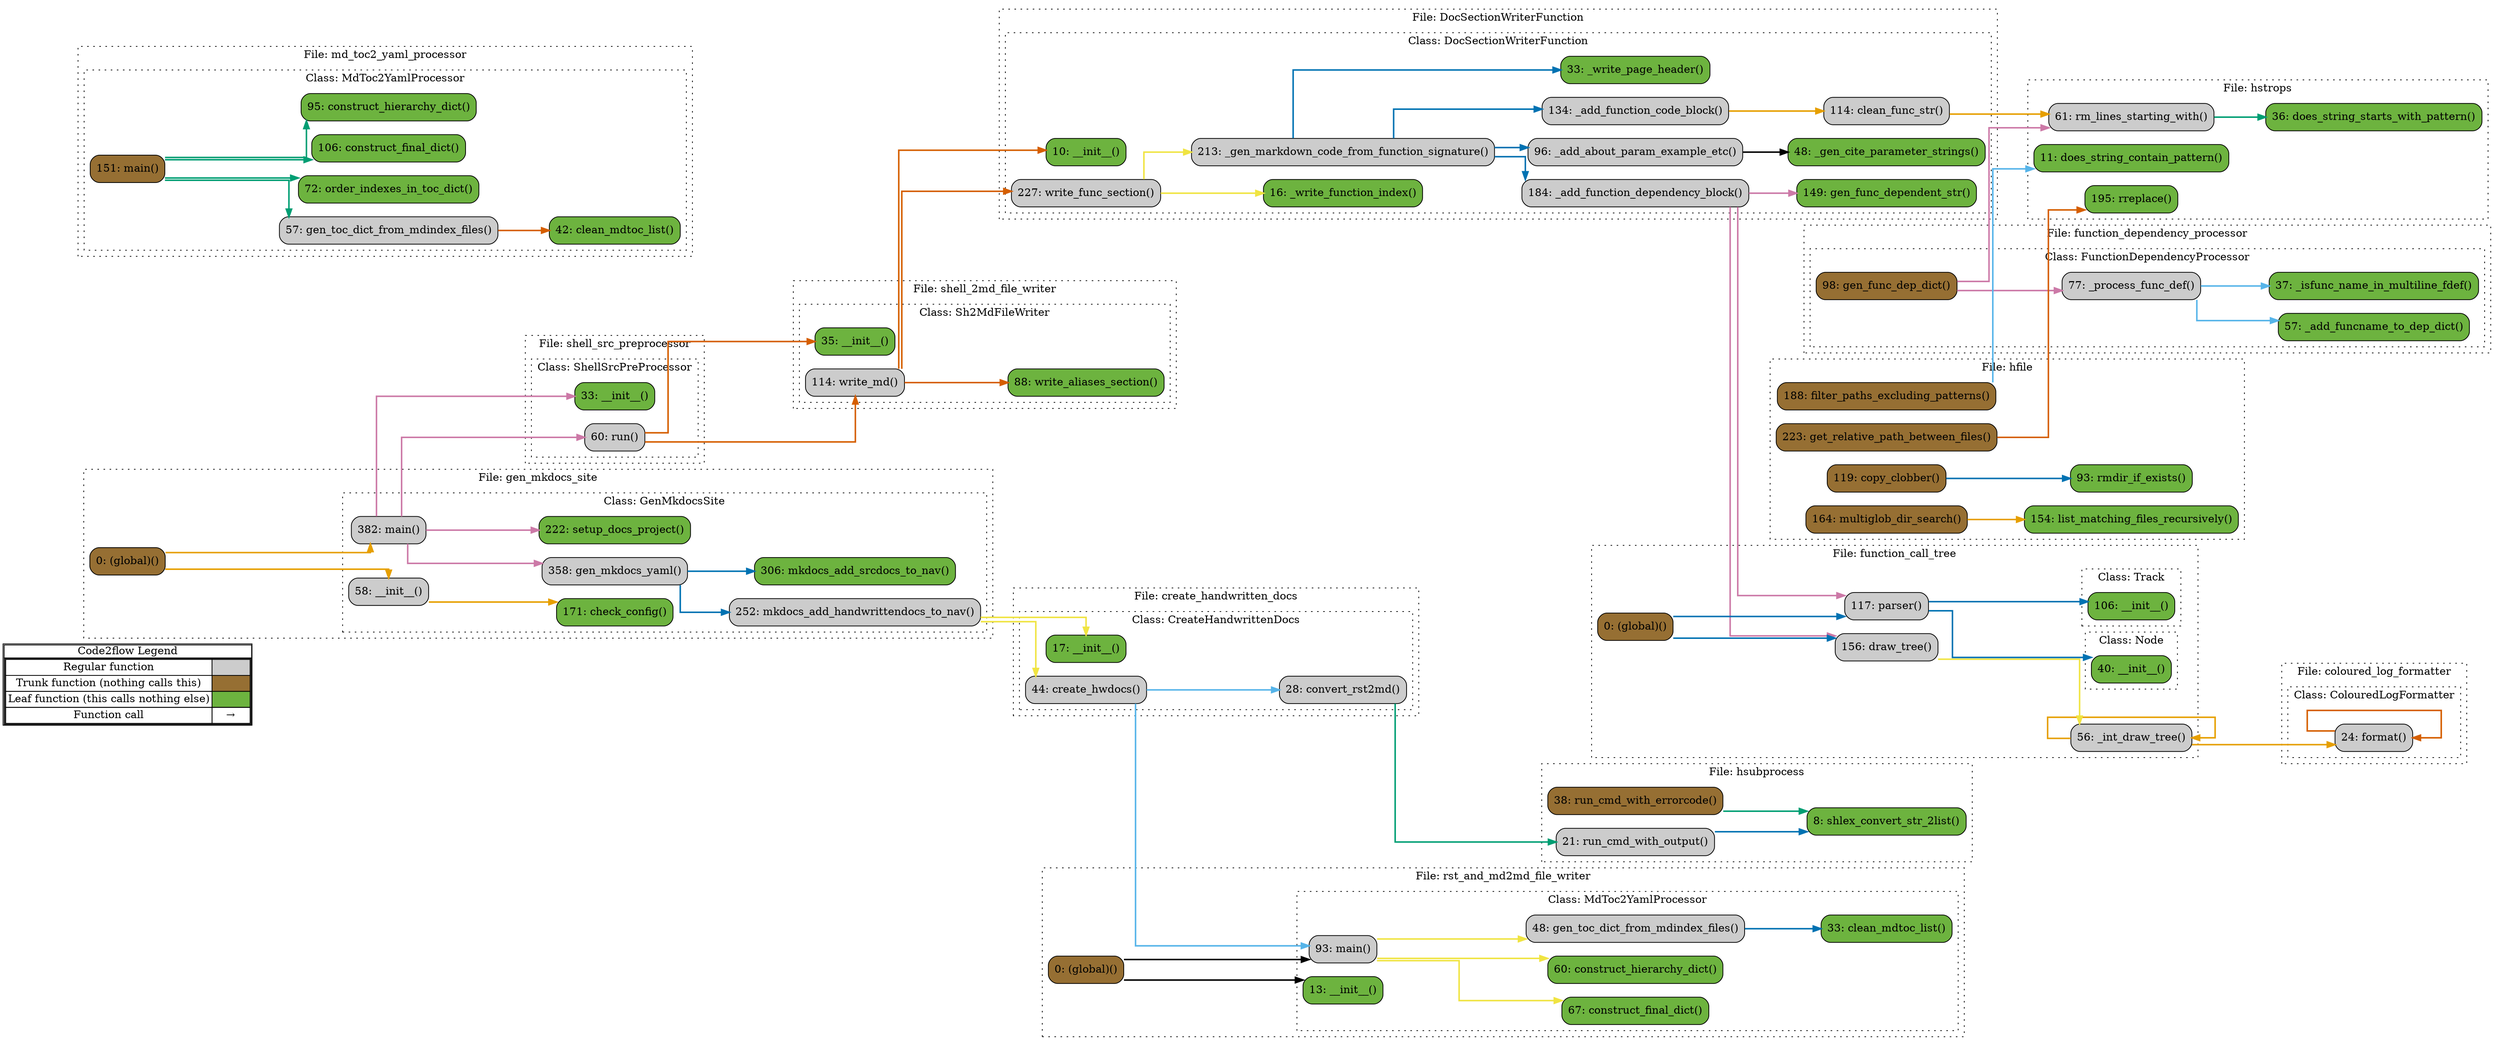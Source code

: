 digraph G {
concentrate=true;
splines="ortho";
rankdir="LR";
subgraph legend{
    rank = min;
    label = "legend";
    Legend [shape=none, margin=0, label = <
        <table cellspacing="0" cellpadding="0" border="1"><tr><td>Code2flow Legend</td></tr><tr><td>
        <table cellspacing="0">
        <tr><td>Regular function</td><td width="50px" bgcolor='#cccccc'></td></tr>
        <tr><td>Trunk function (nothing calls this)</td><td bgcolor='#966F33'></td></tr>
        <tr><td>Leaf function (this calls nothing else)</td><td bgcolor='#6db33f'></td></tr>
        <tr><td>Function call</td><td><font color='black'>&#8594;</font></td></tr>
        </table></td></tr></table>
        >];
}node_42b9b216 [label="10: __init__()" name="DocSectionWriterFunction::DocSectionWriterFunction.__init__" shape="rect" style="rounded,filled" fillcolor="#6db33f" ];
node_f7f15be8 [label="96: _add_about_param_example_etc()" name="DocSectionWriterFunction::DocSectionWriterFunction._add_about_param_example_etc" shape="rect" style="rounded,filled" fillcolor="#cccccc" ];
node_f580d339 [label="134: _add_function_code_block()" name="DocSectionWriterFunction::DocSectionWriterFunction._add_function_code_block" shape="rect" style="rounded,filled" fillcolor="#cccccc" ];
node_15ee813f [label="184: _add_function_dependency_block()" name="DocSectionWriterFunction::DocSectionWriterFunction._add_function_dependency_block" shape="rect" style="rounded,filled" fillcolor="#cccccc" ];
node_d425f8fb [label="48: _gen_cite_parameter_strings()" name="DocSectionWriterFunction::DocSectionWriterFunction._gen_cite_parameter_strings" shape="rect" style="rounded,filled" fillcolor="#6db33f" ];
node_a63b48a5 [label="213: _gen_markdown_code_from_function_signature()" name="DocSectionWriterFunction::DocSectionWriterFunction._gen_markdown_code_from_function_signature" shape="rect" style="rounded,filled" fillcolor="#cccccc" ];
node_f58c2104 [label="16: _write_function_index()" name="DocSectionWriterFunction::DocSectionWriterFunction._write_function_index" shape="rect" style="rounded,filled" fillcolor="#6db33f" ];
node_475d473a [label="33: _write_page_header()" name="DocSectionWriterFunction::DocSectionWriterFunction._write_page_header" shape="rect" style="rounded,filled" fillcolor="#6db33f" ];
node_3d0da199 [label="114: clean_func_str()" name="DocSectionWriterFunction::DocSectionWriterFunction.clean_func_str" shape="rect" style="rounded,filled" fillcolor="#cccccc" ];
node_4732522d [label="149: gen_func_dependent_str()" name="DocSectionWriterFunction::DocSectionWriterFunction.gen_func_dependent_str" shape="rect" style="rounded,filled" fillcolor="#6db33f" ];
node_aacc7774 [label="227: write_func_section()" name="DocSectionWriterFunction::DocSectionWriterFunction.write_func_section" shape="rect" style="rounded,filled" fillcolor="#cccccc" ];
node_26ad734e [label="24: format()" name="coloured_log_formatter::ColouredLogFormatter.format" shape="rect" style="rounded,filled" fillcolor="#cccccc" ];
node_206cfce6 [label="17: __init__()" name="create_handwritten_docs::CreateHandwrittenDocs.__init__" shape="rect" style="rounded,filled" fillcolor="#6db33f" ];
node_3163807b [label="28: convert_rst2md()" name="create_handwritten_docs::CreateHandwrittenDocs.convert_rst2md" shape="rect" style="rounded,filled" fillcolor="#cccccc" ];
node_fae57e82 [label="44: create_hwdocs()" name="create_handwritten_docs::CreateHandwrittenDocs.create_hwdocs" shape="rect" style="rounded,filled" fillcolor="#cccccc" ];
node_43d57be5 [label="0: (global)()" name="function_call_tree::(global)" shape="rect" style="rounded,filled" fillcolor="#966F33" ];
node_58d40503 [label="40: __init__()" name="function_call_tree::Node.__init__" shape="rect" style="rounded,filled" fillcolor="#6db33f" ];
node_95bbdab4 [label="106: __init__()" name="function_call_tree::Track.__init__" shape="rect" style="rounded,filled" fillcolor="#6db33f" ];
node_a9933201 [label="56: _int_draw_tree()" name="function_call_tree::_int_draw_tree" shape="rect" style="rounded,filled" fillcolor="#cccccc" ];
node_0d03a35c [label="156: draw_tree()" name="function_call_tree::draw_tree" shape="rect" style="rounded,filled" fillcolor="#cccccc" ];
node_082befb5 [label="117: parser()" name="function_call_tree::parser" shape="rect" style="rounded,filled" fillcolor="#cccccc" ];
node_d5bfef57 [label="57: _add_funcname_to_dep_dict()" name="function_dependency_processor::FunctionDependencyProcessor._add_funcname_to_dep_dict" shape="rect" style="rounded,filled" fillcolor="#6db33f" ];
node_f7bb9f0e [label="37: _isfunc_name_in_multiline_fdef()" name="function_dependency_processor::FunctionDependencyProcessor._isfunc_name_in_multiline_fdef" shape="rect" style="rounded,filled" fillcolor="#6db33f" ];
node_759283ba [label="77: _process_func_def()" name="function_dependency_processor::FunctionDependencyProcessor._process_func_def" shape="rect" style="rounded,filled" fillcolor="#cccccc" ];
node_e2c18e4f [label="98: gen_func_dep_dict()" name="function_dependency_processor::FunctionDependencyProcessor.gen_func_dep_dict" shape="rect" style="rounded,filled" fillcolor="#966F33" ];
node_c8128d69 [label="0: (global)()" name="gen_mkdocs_site::(global)" shape="rect" style="rounded,filled" fillcolor="#966F33" ];
node_f17181b9 [label="58: __init__()" name="gen_mkdocs_site::GenMkdocsSite.__init__" shape="rect" style="rounded,filled" fillcolor="#cccccc" ];
node_9f7e1d88 [label="171: check_config()" name="gen_mkdocs_site::GenMkdocsSite.check_config" shape="rect" style="rounded,filled" fillcolor="#6db33f" ];
node_a356b0ad [label="358: gen_mkdocs_yaml()" name="gen_mkdocs_site::GenMkdocsSite.gen_mkdocs_yaml" shape="rect" style="rounded,filled" fillcolor="#cccccc" ];
node_5c7812ef [label="382: main()" name="gen_mkdocs_site::GenMkdocsSite.main" shape="rect" style="rounded,filled" fillcolor="#cccccc" ];
node_0004a704 [label="252: mkdocs_add_handwrittendocs_to_nav()" name="gen_mkdocs_site::GenMkdocsSite.mkdocs_add_handwrittendocs_to_nav" shape="rect" style="rounded,filled" fillcolor="#cccccc" ];
node_aacad354 [label="306: mkdocs_add_srcdocs_to_nav()" name="gen_mkdocs_site::GenMkdocsSite.mkdocs_add_srcdocs_to_nav" shape="rect" style="rounded,filled" fillcolor="#6db33f" ];
node_a15b7737 [label="222: setup_docs_project()" name="gen_mkdocs_site::GenMkdocsSite.setup_docs_project" shape="rect" style="rounded,filled" fillcolor="#6db33f" ];
node_57abf495 [label="119: copy_clobber()" name="hfile::copy_clobber" shape="rect" style="rounded,filled" fillcolor="#966F33" ];
node_b9973ae2 [label="188: filter_paths_excluding_patterns()" name="hfile::filter_paths_excluding_patterns" shape="rect" style="rounded,filled" fillcolor="#966F33" ];
node_f84c2636 [label="223: get_relative_path_between_files()" name="hfile::get_relative_path_between_files" shape="rect" style="rounded,filled" fillcolor="#966F33" ];
node_34e8c140 [label="154: list_matching_files_recursively()" name="hfile::list_matching_files_recursively" shape="rect" style="rounded,filled" fillcolor="#6db33f" ];
node_dcadd4b1 [label="164: multiglob_dir_search()" name="hfile::multiglob_dir_search" shape="rect" style="rounded,filled" fillcolor="#966F33" ];
node_ac080b9b [label="93: rmdir_if_exists()" name="hfile::rmdir_if_exists" shape="rect" style="rounded,filled" fillcolor="#6db33f" ];
node_eb726011 [label="11: does_string_contain_pattern()" name="hstrops::does_string_contain_pattern" shape="rect" style="rounded,filled" fillcolor="#6db33f" ];
node_90db7e70 [label="36: does_string_starts_with_pattern()" name="hstrops::does_string_starts_with_pattern" shape="rect" style="rounded,filled" fillcolor="#6db33f" ];
node_8c9ca6eb [label="61: rm_lines_starting_with()" name="hstrops::rm_lines_starting_with" shape="rect" style="rounded,filled" fillcolor="#cccccc" ];
node_fd471900 [label="195: rreplace()" name="hstrops::rreplace" shape="rect" style="rounded,filled" fillcolor="#6db33f" ];
node_e0df3643 [label="38: run_cmd_with_errorcode()" name="hsubprocess::run_cmd_with_errorcode" shape="rect" style="rounded,filled" fillcolor="#966F33" ];
node_4db2d6dd [label="21: run_cmd_with_output()" name="hsubprocess::run_cmd_with_output" shape="rect" style="rounded,filled" fillcolor="#cccccc" ];
node_1e3227b8 [label="8: shlex_convert_str_2list()" name="hsubprocess::shlex_convert_str_2list" shape="rect" style="rounded,filled" fillcolor="#6db33f" ];
node_59929cdd [label="42: clean_mdtoc_list()" name="md_toc2_yaml_processor::MdToc2YamlProcessor.clean_mdtoc_list" shape="rect" style="rounded,filled" fillcolor="#6db33f" ];
node_61e154a2 [label="106: construct_final_dict()" name="md_toc2_yaml_processor::MdToc2YamlProcessor.construct_final_dict" shape="rect" style="rounded,filled" fillcolor="#6db33f" ];
node_597c57bc [label="95: construct_hierarchy_dict()" name="md_toc2_yaml_processor::MdToc2YamlProcessor.construct_hierarchy_dict" shape="rect" style="rounded,filled" fillcolor="#6db33f" ];
node_3d2b06d6 [label="57: gen_toc_dict_from_mdindex_files()" name="md_toc2_yaml_processor::MdToc2YamlProcessor.gen_toc_dict_from_mdindex_files" shape="rect" style="rounded,filled" fillcolor="#cccccc" ];
node_0b5cc4db [label="151: main()" name="md_toc2_yaml_processor::MdToc2YamlProcessor.main" shape="rect" style="rounded,filled" fillcolor="#966F33" ];
node_cabe436c [label="72: order_indexes_in_toc_dict()" name="md_toc2_yaml_processor::MdToc2YamlProcessor.order_indexes_in_toc_dict" shape="rect" style="rounded,filled" fillcolor="#6db33f" ];
node_9a10c448 [label="0: (global)()" name="rst_and_md2md_file_writer::(global)" shape="rect" style="rounded,filled" fillcolor="#966F33" ];
node_cc7280a5 [label="13: __init__()" name="rst_and_md2md_file_writer::MdToc2YamlProcessor.__init__" shape="rect" style="rounded,filled" fillcolor="#6db33f" ];
node_870ebf61 [label="33: clean_mdtoc_list()" name="rst_and_md2md_file_writer::MdToc2YamlProcessor.clean_mdtoc_list" shape="rect" style="rounded,filled" fillcolor="#6db33f" ];
node_71dd0962 [label="67: construct_final_dict()" name="rst_and_md2md_file_writer::MdToc2YamlProcessor.construct_final_dict" shape="rect" style="rounded,filled" fillcolor="#6db33f" ];
node_f8d8273d [label="60: construct_hierarchy_dict()" name="rst_and_md2md_file_writer::MdToc2YamlProcessor.construct_hierarchy_dict" shape="rect" style="rounded,filled" fillcolor="#6db33f" ];
node_034fd9e5 [label="48: gen_toc_dict_from_mdindex_files()" name="rst_and_md2md_file_writer::MdToc2YamlProcessor.gen_toc_dict_from_mdindex_files" shape="rect" style="rounded,filled" fillcolor="#cccccc" ];
node_e32cb5f4 [label="93: main()" name="rst_and_md2md_file_writer::MdToc2YamlProcessor.main" shape="rect" style="rounded,filled" fillcolor="#cccccc" ];
node_552d8e35 [label="35: __init__()" name="shell_2md_file_writer::Sh2MdFileWriter.__init__" shape="rect" style="rounded,filled" fillcolor="#6db33f" ];
node_83887c8e [label="88: write_aliases_section()" name="shell_2md_file_writer::Sh2MdFileWriter.write_aliases_section" shape="rect" style="rounded,filled" fillcolor="#6db33f" ];
node_d3d8474e [label="114: write_md()" name="shell_2md_file_writer::Sh2MdFileWriter.write_md" shape="rect" style="rounded,filled" fillcolor="#cccccc" ];
node_431ec943 [label="33: __init__()" name="shell_src_preprocessor::ShellSrcPreProcessor.__init__" shape="rect" style="rounded,filled" fillcolor="#6db33f" ];
node_87246a16 [label="60: run()" name="shell_src_preprocessor::ShellSrcPreProcessor.run" shape="rect" style="rounded,filled" fillcolor="#cccccc" ];
node_f7f15be8 -> node_d425f8fb [color="#000000" penwidth="2"];
node_f580d339 -> node_3d0da199 [color="#E69F00" penwidth="2"];
node_15ee813f -> node_4732522d [color="#CC79A7" penwidth="2"];
node_15ee813f -> node_0d03a35c [color="#CC79A7" penwidth="2"];
node_15ee813f -> node_082befb5 [color="#CC79A7" penwidth="2"];
node_a63b48a5 -> node_f7f15be8 [color="#0072B2" penwidth="2"];
node_a63b48a5 -> node_f580d339 [color="#0072B2" penwidth="2"];
node_a63b48a5 -> node_15ee813f [color="#0072B2" penwidth="2"];
node_a63b48a5 -> node_475d473a [color="#0072B2" penwidth="2"];
node_3d0da199 -> node_8c9ca6eb [color="#E69F00" penwidth="2"];
node_aacc7774 -> node_a63b48a5 [color="#F0E442" penwidth="2"];
node_aacc7774 -> node_f58c2104 [color="#F0E442" penwidth="2"];
node_26ad734e -> node_26ad734e [color="#D55E00" penwidth="2"];
node_3163807b -> node_4db2d6dd [color="#009E73" penwidth="2"];
node_fae57e82 -> node_3163807b [color="#56B4E9" penwidth="2"];
node_fae57e82 -> node_e32cb5f4 [color="#56B4E9" penwidth="2"];
node_43d57be5 -> node_0d03a35c [color="#0072B2" penwidth="2"];
node_43d57be5 -> node_082befb5 [color="#0072B2" penwidth="2"];
node_a9933201 -> node_26ad734e [color="#E69F00" penwidth="2"];
node_a9933201 -> node_26ad734e [color="#E69F00" penwidth="2"];
node_a9933201 -> node_a9933201 [color="#E69F00" penwidth="2"];
node_a9933201 -> node_a9933201 [color="#E69F00" penwidth="2"];
node_0d03a35c -> node_a9933201 [color="#F0E442" penwidth="2"];
node_0d03a35c -> node_a9933201 [color="#F0E442" penwidth="2"];
node_082befb5 -> node_58d40503 [color="#0072B2" penwidth="2"];
node_082befb5 -> node_95bbdab4 [color="#0072B2" penwidth="2"];
node_759283ba -> node_d5bfef57 [color="#56B4E9" penwidth="2"];
node_759283ba -> node_f7bb9f0e [color="#56B4E9" penwidth="2"];
node_e2c18e4f -> node_759283ba [color="#CC79A7" penwidth="2"];
node_e2c18e4f -> node_8c9ca6eb [color="#CC79A7" penwidth="2"];
node_c8128d69 -> node_f17181b9 [color="#E69F00" penwidth="2"];
node_c8128d69 -> node_5c7812ef [color="#E69F00" penwidth="2"];
node_f17181b9 -> node_9f7e1d88 [color="#E69F00" penwidth="2"];
node_a356b0ad -> node_0004a704 [color="#0072B2" penwidth="2"];
node_a356b0ad -> node_aacad354 [color="#0072B2" penwidth="2"];
node_5c7812ef -> node_a356b0ad [color="#CC79A7" penwidth="2"];
node_5c7812ef -> node_a15b7737 [color="#CC79A7" penwidth="2"];
node_5c7812ef -> node_431ec943 [color="#CC79A7" penwidth="2"];
node_5c7812ef -> node_87246a16 [color="#CC79A7" penwidth="2"];
node_0004a704 -> node_206cfce6 [color="#F0E442" penwidth="2"];
node_0004a704 -> node_fae57e82 [color="#F0E442" penwidth="2"];
node_57abf495 -> node_ac080b9b [color="#0072B2" penwidth="2"];
node_b9973ae2 -> node_eb726011 [color="#56B4E9" penwidth="2"];
node_f84c2636 -> node_fd471900 [color="#D55E00" penwidth="2"];
node_dcadd4b1 -> node_34e8c140 [color="#E69F00" penwidth="2"];
node_8c9ca6eb -> node_90db7e70 [color="#009E73" penwidth="2"];
node_e0df3643 -> node_1e3227b8 [color="#009E73" penwidth="2"];
node_4db2d6dd -> node_1e3227b8 [color="#0072B2" penwidth="2"];
node_3d2b06d6 -> node_59929cdd [color="#D55E00" penwidth="2"];
node_0b5cc4db -> node_61e154a2 [color="#009E73" penwidth="2"];
node_0b5cc4db -> node_597c57bc [color="#009E73" penwidth="2"];
node_0b5cc4db -> node_3d2b06d6 [color="#009E73" penwidth="2"];
node_0b5cc4db -> node_cabe436c [color="#009E73" penwidth="2"];
node_9a10c448 -> node_cc7280a5 [color="#000000" penwidth="2"];
node_9a10c448 -> node_e32cb5f4 [color="#000000" penwidth="2"];
node_034fd9e5 -> node_870ebf61 [color="#0072B2" penwidth="2"];
node_e32cb5f4 -> node_71dd0962 [color="#F0E442" penwidth="2"];
node_e32cb5f4 -> node_f8d8273d [color="#F0E442" penwidth="2"];
node_e32cb5f4 -> node_034fd9e5 [color="#F0E442" penwidth="2"];
node_d3d8474e -> node_42b9b216 [color="#D55E00" penwidth="2"];
node_d3d8474e -> node_aacc7774 [color="#D55E00" penwidth="2"];
node_d3d8474e -> node_83887c8e [color="#D55E00" penwidth="2"];
node_87246a16 -> node_552d8e35 [color="#D55E00" penwidth="2"];
node_87246a16 -> node_d3d8474e [color="#D55E00" penwidth="2"];
subgraph cluster_a33e64c5 {
    label="File: DocSectionWriterFunction";
    name="DocSectionWriterFunction";
    style="filled";
    graph[style=dotted];
    subgraph cluster_0dd02d42 {
        node_42b9b216 node_f58c2104 node_475d473a node_d425f8fb node_f7f15be8 node_3d0da199 node_f580d339 node_4732522d node_15ee813f node_a63b48a5 node_aacc7774;
        label="Class: DocSectionWriterFunction";
        name="DocSectionWriterFunction";
        style="filled";
        graph[style=dotted];
    };
};
subgraph cluster_11c82d12 {
    label="File: coloured_log_formatter";
    name="coloured_log_formatter";
    style="filled";
    graph[style=dotted];
    subgraph cluster_9681f5fd {
        node_26ad734e;
        label="Class: ColouredLogFormatter";
        name="ColouredLogFormatter";
        style="filled";
        graph[style=dotted];
    };
};
subgraph cluster_d62c4911 {
    label="File: create_handwritten_docs";
    name="create_handwritten_docs";
    style="filled";
    graph[style=dotted];
    subgraph cluster_54e35a68 {
        node_206cfce6 node_3163807b node_fae57e82;
        label="Class: CreateHandwrittenDocs";
        name="CreateHandwrittenDocs";
        style="filled";
        graph[style=dotted];
    };
};
subgraph cluster_2ce46873 {
    node_a9933201 node_082befb5 node_0d03a35c node_43d57be5;
    label="File: function_call_tree";
    name="function_call_tree";
    style="filled";
    graph[style=dotted];
    subgraph cluster_519f5981 {
        node_58d40503;
        label="Class: Node";
        name="Node";
        style="filled";
        graph[style=dotted];
    };
    subgraph cluster_16758da4 {
        node_95bbdab4;
        label="Class: Track";
        name="Track";
        style="filled";
        graph[style=dotted];
    };
};
subgraph cluster_8683d105 {
    label="File: function_dependency_processor";
    name="function_dependency_processor";
    style="filled";
    graph[style=dotted];
    subgraph cluster_16759bb5 {
        node_f7bb9f0e node_d5bfef57 node_759283ba node_e2c18e4f;
        label="Class: FunctionDependencyProcessor";
        name="FunctionDependencyProcessor";
        style="filled";
        graph[style=dotted];
    };
};
subgraph cluster_b312fb7d {
    node_c8128d69;
    label="File: gen_mkdocs_site";
    name="gen_mkdocs_site";
    style="filled";
    graph[style=dotted];
    subgraph cluster_fac847d6 {
        node_f17181b9 node_9f7e1d88 node_a15b7737 node_0004a704 node_aacad354 node_a356b0ad node_5c7812ef;
        label="Class: GenMkdocsSite";
        name="GenMkdocsSite";
        style="filled";
        graph[style=dotted];
    };
};
subgraph cluster_f5c6552d {
    node_ac080b9b node_57abf495 node_34e8c140 node_dcadd4b1 node_b9973ae2 node_f84c2636;
    label="File: hfile";
    name="hfile";
    style="filled";
    graph[style=dotted];
};
subgraph cluster_08402a4d {
    node_eb726011 node_90db7e70 node_8c9ca6eb node_fd471900;
    label="File: hstrops";
    name="hstrops";
    style="filled";
    graph[style=dotted];
};
subgraph cluster_ce27093a {
    node_1e3227b8 node_4db2d6dd node_e0df3643;
    label="File: hsubprocess";
    name="hsubprocess";
    style="filled";
    graph[style=dotted];
};
subgraph cluster_8fcfbf63 {
    label="File: md_toc2_yaml_processor";
    name="md_toc2_yaml_processor";
    style="filled";
    graph[style=dotted];
    subgraph cluster_86b4b47b {
        node_59929cdd node_3d2b06d6 node_cabe436c node_597c57bc node_61e154a2 node_0b5cc4db;
        label="Class: MdToc2YamlProcessor";
        name="MdToc2YamlProcessor";
        style="filled";
        graph[style=dotted];
    };
};
subgraph cluster_bd3dc4a9 {
    node_9a10c448;
    label="File: rst_and_md2md_file_writer";
    name="rst_and_md2md_file_writer";
    style="filled";
    graph[style=dotted];
    subgraph cluster_4a3e3894 {
        node_cc7280a5 node_870ebf61 node_034fd9e5 node_f8d8273d node_71dd0962 node_e32cb5f4;
        label="Class: MdToc2YamlProcessor";
        name="MdToc2YamlProcessor";
        style="filled";
        graph[style=dotted];
    };
};
subgraph cluster_d77958bf {
    label="File: shell_2md_file_writer";
    name="shell_2md_file_writer";
    style="filled";
    graph[style=dotted];
    subgraph cluster_6300574e {
        node_552d8e35 node_83887c8e node_d3d8474e;
        label="Class: Sh2MdFileWriter";
        name="Sh2MdFileWriter";
        style="filled";
        graph[style=dotted];
    };
};
subgraph cluster_07019130 {
    label="File: shell_src_preprocessor";
    name="shell_src_preprocessor";
    style="filled";
    graph[style=dotted];
    subgraph cluster_92122ef8 {
        node_431ec943 node_87246a16;
        label="Class: ShellSrcPreProcessor";
        name="ShellSrcPreProcessor";
        style="filled";
        graph[style=dotted];
    };
};
}
